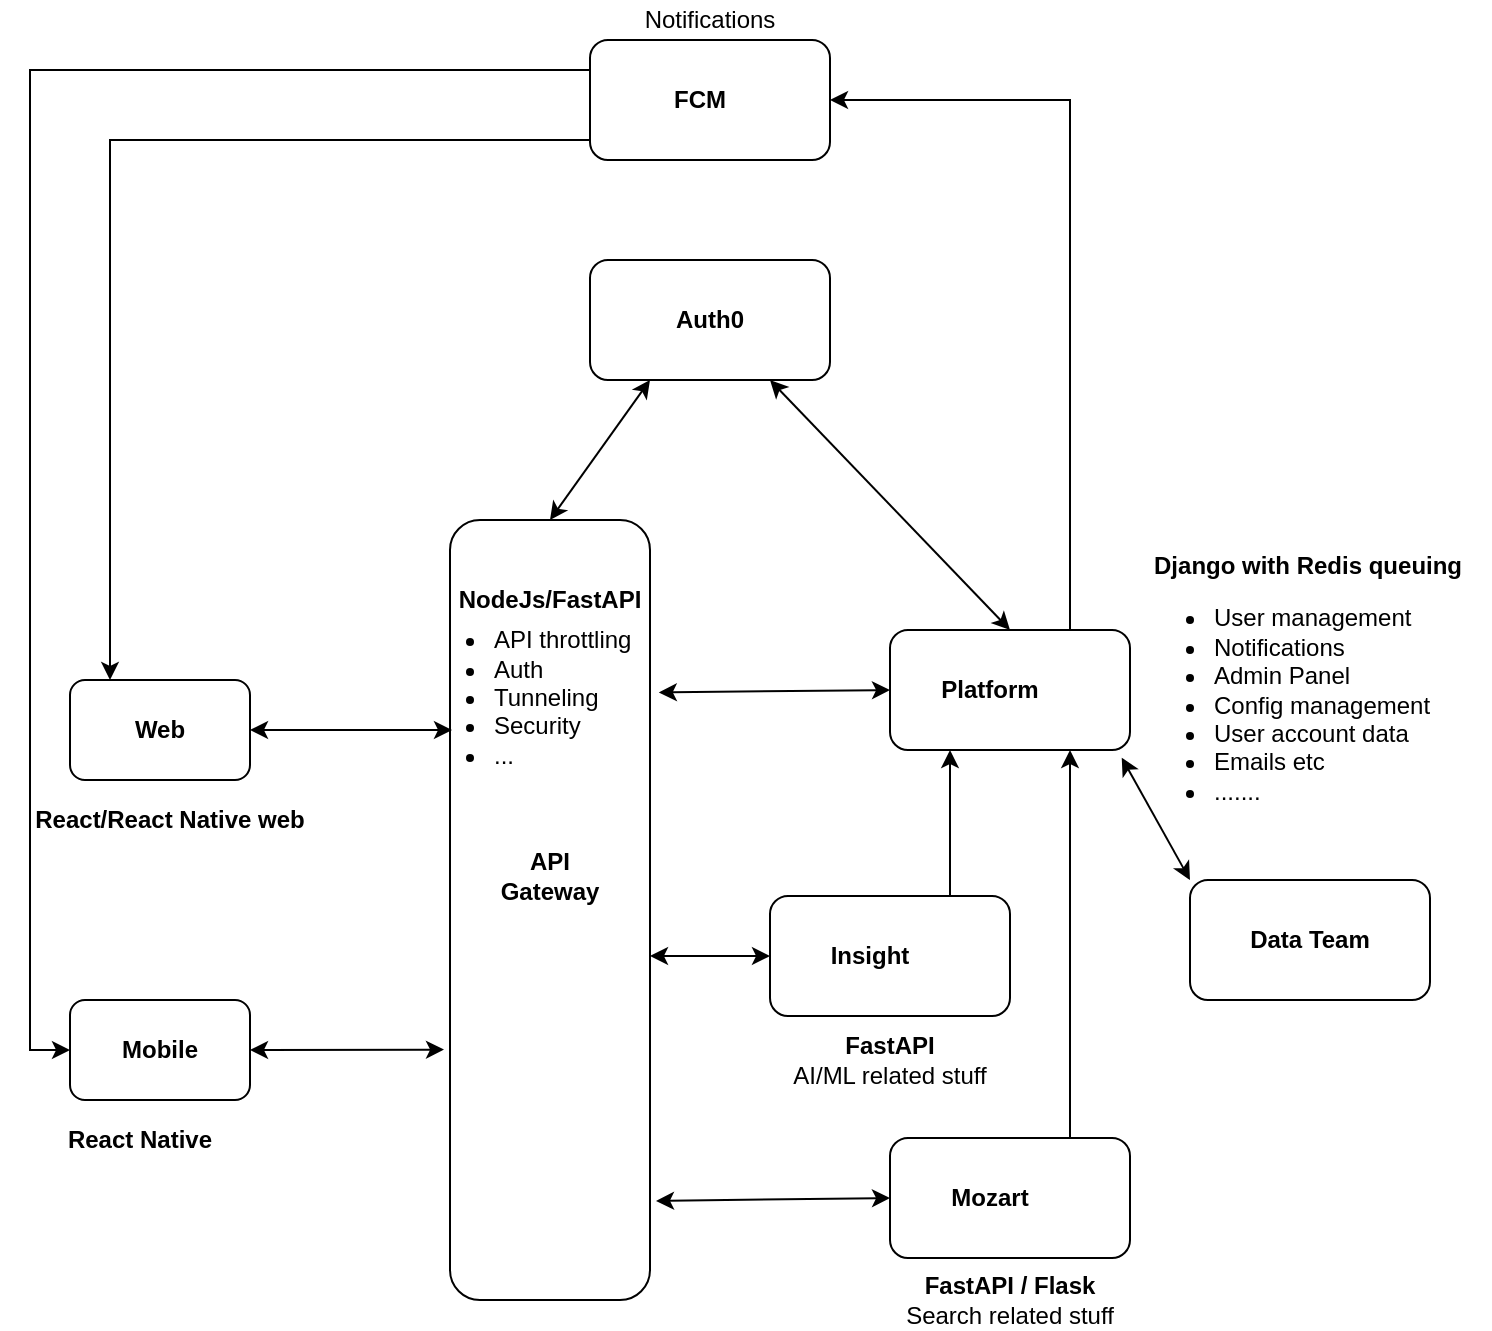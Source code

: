 <mxfile version="14.4.9" type="github"><diagram id="m7PcjWdzce_ngXG-neJo" name="Page-1"><mxGraphModel dx="1117" dy="1714" grid="1" gridSize="10" guides="1" tooltips="1" connect="1" arrows="1" fold="1" page="1" pageScale="1" pageWidth="850" pageHeight="1100" math="0" shadow="0"><root><mxCell id="0"/><mxCell id="1" parent="0"/><mxCell id="EdJPtj0pypaUBp1A8D2d-2" value="" style="rounded=1;whiteSpace=wrap;html=1;direction=south;" vertex="1" parent="1"><mxGeometry x="270" y="20" width="100" height="390" as="geometry"/></mxCell><mxCell id="EdJPtj0pypaUBp1A8D2d-3" value="API Gateway" style="text;html=1;strokeColor=none;fillColor=none;align=center;verticalAlign=middle;whiteSpace=wrap;rounded=0;fontStyle=1" vertex="1" parent="1"><mxGeometry x="300" y="188" width="40" height="20" as="geometry"/></mxCell><mxCell id="EdJPtj0pypaUBp1A8D2d-4" value="Mobile" style="rounded=1;whiteSpace=wrap;html=1;fontStyle=1" vertex="1" parent="1"><mxGeometry x="80" y="260" width="90" height="50" as="geometry"/></mxCell><mxCell id="EdJPtj0pypaUBp1A8D2d-5" value="Web" style="text;html=1;strokeColor=none;fillColor=none;align=center;verticalAlign=middle;whiteSpace=wrap;rounded=0;" vertex="1" parent="1"><mxGeometry x="95" y="105" width="40" height="20" as="geometry"/></mxCell><mxCell id="EdJPtj0pypaUBp1A8D2d-6" value="" style="rounded=1;whiteSpace=wrap;html=1;" vertex="1" parent="1"><mxGeometry x="80" y="100" width="90" height="50" as="geometry"/></mxCell><mxCell id="EdJPtj0pypaUBp1A8D2d-7" value="Web" style="text;html=1;strokeColor=none;fillColor=none;align=center;verticalAlign=middle;whiteSpace=wrap;rounded=0;fontStyle=1" vertex="1" parent="1"><mxGeometry x="105" y="115" width="40" height="20" as="geometry"/></mxCell><mxCell id="EdJPtj0pypaUBp1A8D2d-34" style="edgeStyle=orthogonalEdgeStyle;rounded=0;orthogonalLoop=1;jettySize=auto;html=1;exitX=0.75;exitY=0;exitDx=0;exitDy=0;entryX=1;entryY=0.5;entryDx=0;entryDy=0;" edge="1" parent="1" source="EdJPtj0pypaUBp1A8D2d-8" target="EdJPtj0pypaUBp1A8D2d-22"><mxGeometry relative="1" as="geometry"/></mxCell><mxCell id="EdJPtj0pypaUBp1A8D2d-8" value="" style="rounded=1;whiteSpace=wrap;html=1;" vertex="1" parent="1"><mxGeometry x="490" y="75" width="120" height="60" as="geometry"/></mxCell><mxCell id="EdJPtj0pypaUBp1A8D2d-9" value="Platform" style="text;html=1;strokeColor=none;fillColor=none;align=center;verticalAlign=middle;whiteSpace=wrap;rounded=0;fontStyle=1" vertex="1" parent="1"><mxGeometry x="520" y="95" width="40" height="20" as="geometry"/></mxCell><mxCell id="EdJPtj0pypaUBp1A8D2d-10" value="" style="rounded=1;whiteSpace=wrap;html=1;" vertex="1" parent="1"><mxGeometry x="430" y="208" width="120" height="60" as="geometry"/></mxCell><mxCell id="EdJPtj0pypaUBp1A8D2d-11" value="Insight" style="text;html=1;strokeColor=none;fillColor=none;align=center;verticalAlign=middle;whiteSpace=wrap;rounded=0;fontStyle=1" vertex="1" parent="1"><mxGeometry x="460" y="228" width="40" height="20" as="geometry"/></mxCell><mxCell id="EdJPtj0pypaUBp1A8D2d-12" value="" style="rounded=1;whiteSpace=wrap;html=1;fontStyle=1" vertex="1" parent="1"><mxGeometry x="490" y="329" width="120" height="60" as="geometry"/></mxCell><mxCell id="EdJPtj0pypaUBp1A8D2d-13" value="Mozart" style="text;html=1;strokeColor=none;fillColor=none;align=center;verticalAlign=middle;whiteSpace=wrap;rounded=0;fontStyle=1" vertex="1" parent="1"><mxGeometry x="520" y="349" width="40" height="20" as="geometry"/></mxCell><mxCell id="EdJPtj0pypaUBp1A8D2d-14" value="" style="endArrow=classic;startArrow=classic;html=1;exitX=1;exitY=0.5;exitDx=0;exitDy=0;" edge="1" parent="1" source="EdJPtj0pypaUBp1A8D2d-6"><mxGeometry width="50" height="50" relative="1" as="geometry"><mxPoint x="370" y="250" as="sourcePoint"/><mxPoint x="271" y="125" as="targetPoint"/></mxGeometry></mxCell><mxCell id="EdJPtj0pypaUBp1A8D2d-15" value="" style="endArrow=classic;startArrow=classic;html=1;exitX=1;exitY=0.5;exitDx=0;exitDy=0;entryX=0.679;entryY=1.03;entryDx=0;entryDy=0;entryPerimeter=0;" edge="1" parent="1" source="EdJPtj0pypaUBp1A8D2d-4" target="EdJPtj0pypaUBp1A8D2d-2"><mxGeometry width="50" height="50" relative="1" as="geometry"><mxPoint x="180" y="208" as="sourcePoint"/><mxPoint x="270" y="250" as="targetPoint"/></mxGeometry></mxCell><mxCell id="EdJPtj0pypaUBp1A8D2d-16" value="" style="endArrow=classic;startArrow=classic;html=1;exitX=0.221;exitY=-0.044;exitDx=0;exitDy=0;entryX=0;entryY=0.5;entryDx=0;entryDy=0;exitPerimeter=0;" edge="1" parent="1" source="EdJPtj0pypaUBp1A8D2d-2" target="EdJPtj0pypaUBp1A8D2d-8"><mxGeometry width="50" height="50" relative="1" as="geometry"><mxPoint x="380" y="116.16" as="sourcePoint"/><mxPoint x="480.99" y="150.0" as="targetPoint"/></mxGeometry></mxCell><mxCell id="EdJPtj0pypaUBp1A8D2d-17" value="" style="endArrow=classic;startArrow=classic;html=1;entryX=0;entryY=0.5;entryDx=0;entryDy=0;" edge="1" parent="1" target="EdJPtj0pypaUBp1A8D2d-10"><mxGeometry width="50" height="50" relative="1" as="geometry"><mxPoint x="370" y="238" as="sourcePoint"/><mxPoint x="430" y="170" as="targetPoint"/></mxGeometry></mxCell><mxCell id="EdJPtj0pypaUBp1A8D2d-18" value="" style="endArrow=classic;startArrow=classic;html=1;entryX=0;entryY=0.5;entryDx=0;entryDy=0;fontStyle=1;exitX=0.873;exitY=-0.03;exitDx=0;exitDy=0;exitPerimeter=0;" edge="1" parent="1" source="EdJPtj0pypaUBp1A8D2d-2" target="EdJPtj0pypaUBp1A8D2d-12"><mxGeometry width="50" height="50" relative="1" as="geometry"><mxPoint x="360" y="360" as="sourcePoint"/><mxPoint x="480" y="292.82" as="targetPoint"/></mxGeometry></mxCell><mxCell id="EdJPtj0pypaUBp1A8D2d-19" value="" style="endArrow=classic;html=1;exitX=0.75;exitY=0;exitDx=0;exitDy=0;entryX=0.25;entryY=1;entryDx=0;entryDy=0;" edge="1" parent="1" source="EdJPtj0pypaUBp1A8D2d-10" target="EdJPtj0pypaUBp1A8D2d-8"><mxGeometry width="50" height="50" relative="1" as="geometry"><mxPoint x="550" y="208" as="sourcePoint"/><mxPoint x="550" y="140" as="targetPoint"/></mxGeometry></mxCell><mxCell id="EdJPtj0pypaUBp1A8D2d-20" value="" style="endArrow=classic;html=1;entryX=0.75;entryY=1;entryDx=0;entryDy=0;exitX=0.75;exitY=0;exitDx=0;exitDy=0;" edge="1" parent="1" source="EdJPtj0pypaUBp1A8D2d-12" target="EdJPtj0pypaUBp1A8D2d-8"><mxGeometry width="50" height="50" relative="1" as="geometry"><mxPoint x="630" y="228" as="sourcePoint"/><mxPoint x="680" y="178" as="targetPoint"/></mxGeometry></mxCell><mxCell id="EdJPtj0pypaUBp1A8D2d-21" value="" style="rounded=1;whiteSpace=wrap;html=1;" vertex="1" parent="1"><mxGeometry x="340" y="-110" width="120" height="60" as="geometry"/></mxCell><mxCell id="EdJPtj0pypaUBp1A8D2d-35" style="edgeStyle=orthogonalEdgeStyle;rounded=0;orthogonalLoop=1;jettySize=auto;html=1;exitX=0;exitY=0.5;exitDx=0;exitDy=0;" edge="1" parent="1" source="EdJPtj0pypaUBp1A8D2d-22"><mxGeometry relative="1" as="geometry"><mxPoint x="100" y="100" as="targetPoint"/><Array as="points"><mxPoint x="340" y="-170"/><mxPoint x="100" y="-170"/><mxPoint x="100" y="100"/></Array></mxGeometry></mxCell><mxCell id="EdJPtj0pypaUBp1A8D2d-22" value="" style="rounded=1;whiteSpace=wrap;html=1;" vertex="1" parent="1"><mxGeometry x="340" y="-220" width="120" height="60" as="geometry"/></mxCell><mxCell id="EdJPtj0pypaUBp1A8D2d-23" value="Auth0" style="text;html=1;strokeColor=none;fillColor=none;align=center;verticalAlign=middle;whiteSpace=wrap;rounded=0;fontStyle=1" vertex="1" parent="1"><mxGeometry x="380" y="-90" width="40" height="20" as="geometry"/></mxCell><mxCell id="EdJPtj0pypaUBp1A8D2d-26" value="" style="endArrow=classic;startArrow=classic;html=1;entryX=0.25;entryY=1;entryDx=0;entryDy=0;exitX=0;exitY=0.5;exitDx=0;exitDy=0;" edge="1" parent="1" source="EdJPtj0pypaUBp1A8D2d-2" target="EdJPtj0pypaUBp1A8D2d-21"><mxGeometry width="50" height="50" relative="1" as="geometry"><mxPoint x="230" y="130" as="sourcePoint"/><mxPoint x="390" y="70" as="targetPoint"/></mxGeometry></mxCell><mxCell id="EdJPtj0pypaUBp1A8D2d-29" value="" style="endArrow=classic;startArrow=classic;html=1;exitX=0.5;exitY=0;exitDx=0;exitDy=0;entryX=0.75;entryY=1;entryDx=0;entryDy=0;" edge="1" parent="1" source="EdJPtj0pypaUBp1A8D2d-8" target="EdJPtj0pypaUBp1A8D2d-21"><mxGeometry width="50" height="50" relative="1" as="geometry"><mxPoint x="230" y="130" as="sourcePoint"/><mxPoint x="280" y="80" as="targetPoint"/></mxGeometry></mxCell><mxCell id="EdJPtj0pypaUBp1A8D2d-36" style="edgeStyle=orthogonalEdgeStyle;rounded=0;orthogonalLoop=1;jettySize=auto;html=1;exitX=0;exitY=0.25;exitDx=0;exitDy=0;entryX=0;entryY=0.5;entryDx=0;entryDy=0;" edge="1" parent="1" source="EdJPtj0pypaUBp1A8D2d-22" target="EdJPtj0pypaUBp1A8D2d-4"><mxGeometry relative="1" as="geometry"><mxPoint x="60" y="280" as="targetPoint"/><mxPoint x="330" y="-200" as="sourcePoint"/></mxGeometry></mxCell><mxCell id="EdJPtj0pypaUBp1A8D2d-30" value="FCM" style="text;html=1;strokeColor=none;fillColor=none;align=center;verticalAlign=middle;whiteSpace=wrap;rounded=0;fontStyle=1" vertex="1" parent="1"><mxGeometry x="375" y="-200" width="40" height="20" as="geometry"/></mxCell><mxCell id="EdJPtj0pypaUBp1A8D2d-38" value="&lt;div align=&quot;left&quot;&gt;&amp;nbsp;&amp;nbsp; &lt;b&gt;Django with Redis queuing&lt;br&gt;&lt;/b&gt;&lt;ul&gt;&lt;li&gt;User management&lt;/li&gt;&lt;li&gt;Notifications&lt;/li&gt;&lt;li&gt;Admin Panel&lt;/li&gt;&lt;li&gt;Config management&lt;/li&gt;&lt;li&gt;User account data&lt;/li&gt;&lt;li&gt;Emails etc&lt;br&gt;&lt;/li&gt;&lt;li&gt;&lt;div&gt;.......&lt;br&gt;&lt;/div&gt;&lt;/li&gt;&lt;/ul&gt;&lt;/div&gt;" style="text;html=1;strokeColor=none;fillColor=none;align=left;verticalAlign=middle;whiteSpace=wrap;rounded=0;" vertex="1" parent="1"><mxGeometry x="610" y="20" width="180" height="170" as="geometry"/></mxCell><mxCell id="EdJPtj0pypaUBp1A8D2d-39" value="&lt;b&gt;FastAPI&lt;/b&gt;&lt;br&gt;&lt;div&gt;AI/ML related stuff&lt;/div&gt;" style="text;html=1;strokeColor=none;fillColor=none;align=center;verticalAlign=middle;whiteSpace=wrap;rounded=0;" vertex="1" parent="1"><mxGeometry x="430" y="280" width="120" height="20" as="geometry"/></mxCell><mxCell id="EdJPtj0pypaUBp1A8D2d-40" value="&lt;b&gt;FastAPI / Flask&lt;/b&gt;&lt;br&gt;&lt;div&gt;Search related stuff&lt;/div&gt;" style="text;html=1;strokeColor=none;fillColor=none;align=center;verticalAlign=middle;whiteSpace=wrap;rounded=0;" vertex="1" parent="1"><mxGeometry x="490" y="400" width="120" height="20" as="geometry"/></mxCell><mxCell id="EdJPtj0pypaUBp1A8D2d-41" value="React/React Native web" style="text;html=1;strokeColor=none;fillColor=none;align=center;verticalAlign=middle;whiteSpace=wrap;rounded=0;fontStyle=1" vertex="1" parent="1"><mxGeometry x="60" y="160" width="140" height="20" as="geometry"/></mxCell><mxCell id="EdJPtj0pypaUBp1A8D2d-42" value="React Native" style="text;html=1;strokeColor=none;fillColor=none;align=center;verticalAlign=middle;whiteSpace=wrap;rounded=0;fontStyle=1" vertex="1" parent="1"><mxGeometry x="45" y="320" width="140" height="20" as="geometry"/></mxCell><mxCell id="EdJPtj0pypaUBp1A8D2d-43" value="&lt;div align=&quot;left&quot;&gt;&lt;ul&gt;&lt;li&gt;API throttling&lt;/li&gt;&lt;li&gt;Auth&lt;/li&gt;&lt;li&gt;Tunneling&lt;/li&gt;&lt;li&gt;&lt;div&gt;Security&lt;/div&gt;&lt;/li&gt;&lt;li&gt;...&lt;br&gt;&lt;/li&gt;&lt;/ul&gt;&lt;/div&gt;&lt;div&gt;&lt;br&gt;&lt;/div&gt;&lt;div&gt;&lt;br&gt;&lt;/div&gt;" style="text;html=1;strokeColor=none;fillColor=none;align=left;verticalAlign=middle;whiteSpace=wrap;rounded=0;" vertex="1" parent="1"><mxGeometry x="250" y="88" width="115" height="70" as="geometry"/></mxCell><mxCell id="EdJPtj0pypaUBp1A8D2d-44" value="NodeJs/FastAPI" style="text;html=1;strokeColor=none;fillColor=none;align=center;verticalAlign=middle;whiteSpace=wrap;rounded=0;fontStyle=1" vertex="1" parent="1"><mxGeometry x="300" y="50" width="40" height="20" as="geometry"/></mxCell><mxCell id="EdJPtj0pypaUBp1A8D2d-45" value="Notifications" style="text;html=1;strokeColor=none;fillColor=none;align=center;verticalAlign=middle;whiteSpace=wrap;rounded=0;" vertex="1" parent="1"><mxGeometry x="380" y="-240" width="40" height="20" as="geometry"/></mxCell><mxCell id="EdJPtj0pypaUBp1A8D2d-50" value="&lt;b&gt;Data Team&lt;/b&gt;" style="rounded=1;whiteSpace=wrap;html=1;" vertex="1" parent="1"><mxGeometry x="640" y="200" width="120" height="60" as="geometry"/></mxCell><mxCell id="EdJPtj0pypaUBp1A8D2d-51" value="" style="endArrow=classic;startArrow=classic;html=1;exitX=0;exitY=0;exitDx=0;exitDy=0;entryX=-0.023;entryY=0.699;entryDx=0;entryDy=0;entryPerimeter=0;" edge="1" parent="1" source="EdJPtj0pypaUBp1A8D2d-50" target="EdJPtj0pypaUBp1A8D2d-38"><mxGeometry width="50" height="50" relative="1" as="geometry"><mxPoint x="450" y="80" as="sourcePoint"/><mxPoint x="500" y="30" as="targetPoint"/></mxGeometry></mxCell></root></mxGraphModel></diagram></mxfile>